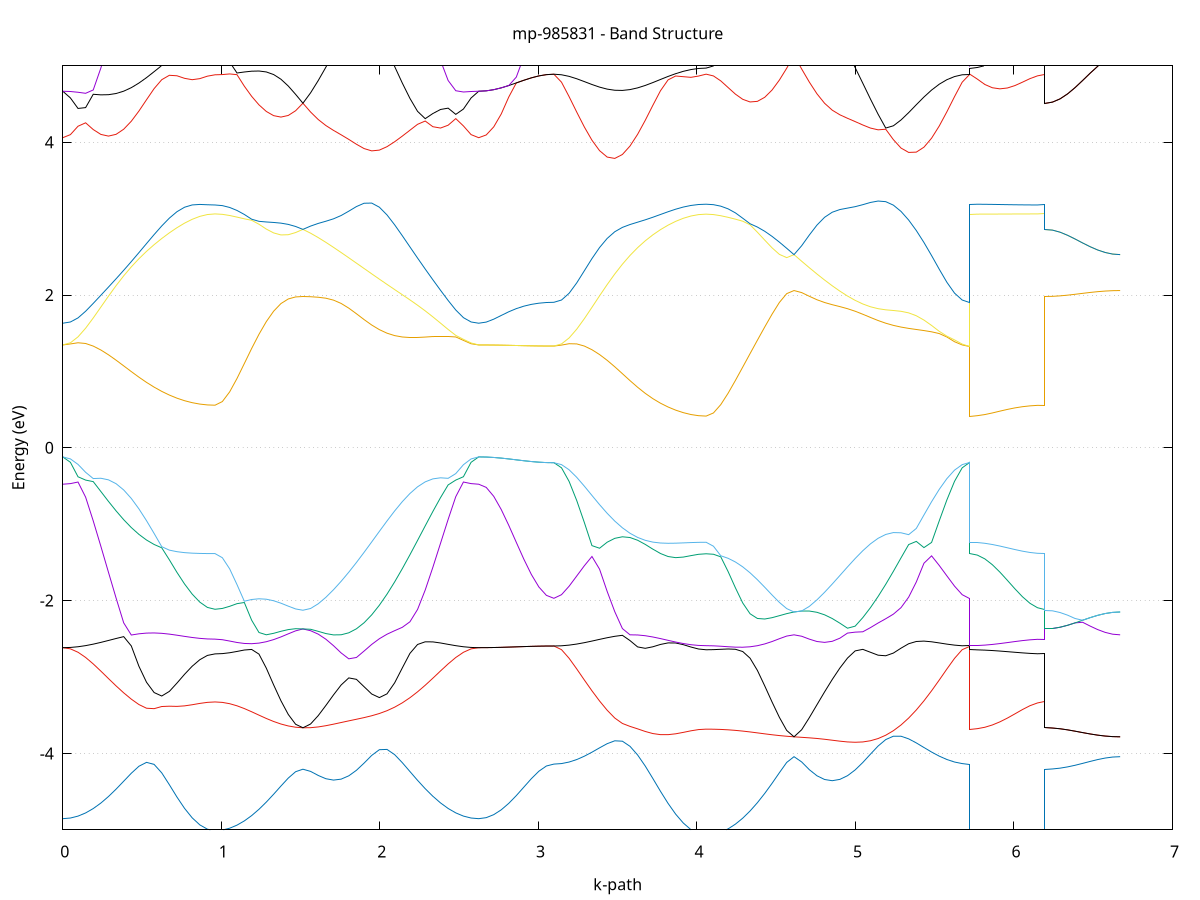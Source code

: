 set title 'mp-985831 - Band Structure'
set xlabel 'k-path'
set ylabel 'Energy (eV)'
set grid y
set yrange [-5:5]
set terminal png size 800,600
set output 'mp-985831_bands_gnuplot.png'
plot '-' using 1:2 with lines notitle, '-' using 1:2 with lines notitle, '-' using 1:2 with lines notitle, '-' using 1:2 with lines notitle, '-' using 1:2 with lines notitle, '-' using 1:2 with lines notitle, '-' using 1:2 with lines notitle, '-' using 1:2 with lines notitle, '-' using 1:2 with lines notitle, '-' using 1:2 with lines notitle, '-' using 1:2 with lines notitle, '-' using 1:2 with lines notitle, '-' using 1:2 with lines notitle, '-' using 1:2 with lines notitle, '-' using 1:2 with lines notitle, '-' using 1:2 with lines notitle, '-' using 1:2 with lines notitle, '-' using 1:2 with lines notitle, '-' using 1:2 with lines notitle, '-' using 1:2 with lines notitle
0.000000 -31.330118
0.048016 -31.330018
0.096031 -31.329518
0.144047 -31.328818
0.192062 -31.327718
0.240078 -31.326418
0.288093 -31.324918
0.336109 -31.323318
0.384124 -31.321618
0.432140 -31.320618
0.480155 -31.327318
0.528171 -31.336618
0.576186 -31.345718
0.624202 -31.354418
0.672218 -31.362518
0.720233 -31.369618
0.768249 -31.375718
0.816264 -31.380618
0.864280 -31.384218
0.912295 -31.386418
0.960311 -31.387118
0.960311 -31.387118
1.006513 -31.386818
1.052715 -31.385918
1.098918 -31.384418
1.145120 -31.382318
1.191322 -31.379718
1.237525 -31.376618
1.283727 -31.373018
1.329929 -31.368918
1.376132 -31.364518
1.422334 -31.359818
1.468536 -31.354818
1.514739 -31.349618
1.514739 -31.349618
1.562950 -31.354718
1.611162 -31.358918
1.659373 -31.361918
1.707585 -31.363718
1.755797 -31.364218
1.804008 -31.363418
1.852220 -31.361118
1.900432 -31.357518
1.948643 -31.352718
1.996855 -31.346718
2.045066 -31.339818
2.093278 -31.332118
2.141489 -31.323918
2.189701 -31.319418
2.237913 -31.321418
2.286124 -31.323218
2.334336 -31.324918
2.382548 -31.326418
2.430759 -31.327718
2.478971 -31.328718
2.527182 -31.329518
2.575394 -31.330018
2.623606 -31.330118
2.623606 -31.330118
2.671028 -31.330118
2.718451 -31.330118
2.765874 -31.330118
2.813297 -31.330118
2.860720 -31.330218
2.908143 -31.330218
2.955566 -31.330218
3.002989 -31.330218
3.050412 -31.330218
3.097835 -31.330218
3.097835 -31.330218
3.145850 -31.330018
3.193866 -31.329618
3.241881 -31.328818
3.289897 -31.327818
3.337912 -31.326518
3.385928 -31.325018
3.433943 -31.323318
3.481959 -31.321618
3.529974 -31.320618
3.577990 -31.327318
3.626006 -31.336618
3.674021 -31.345718
3.722037 -31.354418
3.770052 -31.362518
3.818068 -31.369618
3.866083 -31.375718
3.914099 -31.380618
3.962114 -31.384218
4.010130 -31.386418
4.058145 -31.387118
4.058145 -31.387118
4.104348 -31.386818
4.150550 -31.385918
4.196752 -31.384418
4.242955 -31.382318
4.289157 -31.379718
4.335359 -31.376618
4.381562 -31.373018
4.427764 -31.368918
4.473966 -31.364518
4.520169 -31.359818
4.566371 -31.354818
4.612573 -31.349618
4.612573 -31.349618
4.660785 -31.354718
4.708996 -31.358918
4.757208 -31.361918
4.805420 -31.363718
4.853631 -31.364218
4.901843 -31.363418
4.950055 -31.361118
4.998266 -31.357518
5.046478 -31.352718
5.094689 -31.346718
5.142901 -31.339818
5.191113 -31.332118
5.239324 -31.323918
5.287536 -31.319518
5.335747 -31.321418
5.383959 -31.323218
5.432171 -31.324918
5.480382 -31.326418
5.528594 -31.327718
5.576805 -31.328818
5.625017 -31.329518
5.673229 -31.330018
5.721440 -31.330218
5.721440 -31.387118
5.768863 -31.387118
5.816286 -31.387118
5.863709 -31.387118
5.911132 -31.387118
5.958555 -31.387118
6.005978 -31.387118
6.053401 -31.387118
6.100823 -31.387118
6.148246 -31.387118
6.195669 -31.387118
6.195669 -31.349618
6.243092 -31.349618
6.290515 -31.349618
6.337938 -31.349618
6.385361 -31.349618
6.432784 -31.349618
6.480207 -31.349618
6.527630 -31.349618
6.575053 -31.349618
6.622475 -31.349618
6.669898 -31.349618
e
0.000000 -31.265718
0.048016 -31.266418
0.096031 -31.268718
0.144047 -31.272418
0.192062 -31.277418
0.240078 -31.283718
0.288093 -31.290918
0.336109 -31.299118
0.384124 -31.307818
0.432140 -31.316118
0.480155 -31.316918
0.528171 -31.315218
0.576186 -31.313318
0.624202 -31.311418
0.672218 -31.309818
0.720233 -31.308218
0.768249 -31.306918
0.816264 -31.305918
0.864280 -31.305118
0.912295 -31.304718
0.960311 -31.304518
0.960311 -31.304518
1.006513 -31.304518
1.052715 -31.304318
1.098918 -31.304118
1.145120 -31.303818
1.191322 -31.307218
1.237525 -31.312718
1.283727 -31.318718
1.329929 -31.325018
1.376132 -31.331518
1.422334 -31.337918
1.468536 -31.344018
1.514739 -31.349618
1.514739 -31.349618
1.562950 -31.344018
1.611162 -31.338318
1.659373 -31.332618
1.707585 -31.326918
1.755797 -31.321418
1.804008 -31.316018
1.852220 -31.311418
1.900432 -31.309418
1.948643 -31.310218
1.996855 -31.311818
2.045066 -31.313518
2.093278 -31.315518
2.141489 -31.317418
2.189701 -31.315418
2.237913 -31.306918
2.286124 -31.298518
2.334336 -31.290718
2.382548 -31.283618
2.430759 -31.277418
2.478971 -31.272418
2.527182 -31.268718
2.575394 -31.266418
2.623606 -31.265718
2.623606 -31.265718
2.671028 -31.265718
2.718451 -31.265718
2.765874 -31.265718
2.813297 -31.265718
2.860720 -31.265718
2.908143 -31.265718
2.955566 -31.265718
3.002989 -31.265718
3.050412 -31.265718
3.097835 -31.265718
3.097835 -31.265718
3.145850 -31.266418
3.193866 -31.268718
3.241881 -31.272418
3.289897 -31.277418
3.337912 -31.283718
3.385928 -31.290918
3.433943 -31.299118
3.481959 -31.307818
3.529974 -31.316218
3.577990 -31.317018
3.626006 -31.315218
3.674021 -31.313318
3.722037 -31.311518
3.770052 -31.309818
3.818068 -31.308318
3.866083 -31.307018
3.914099 -31.305918
3.962114 -31.305118
4.010130 -31.304718
4.058145 -31.304518
4.058145 -31.304518
4.104348 -31.304518
4.150550 -31.304318
4.196752 -31.304118
4.242955 -31.303918
4.289157 -31.307218
4.335359 -31.312718
4.381562 -31.318718
4.427764 -31.325018
4.473966 -31.331518
4.520169 -31.337918
4.566371 -31.344018
4.612573 -31.349618
4.612573 -31.349618
4.660785 -31.344018
4.708996 -31.338318
4.757208 -31.332618
4.805420 -31.326918
4.853631 -31.321418
4.901843 -31.316018
4.950055 -31.311418
4.998266 -31.309418
5.046478 -31.310218
5.094689 -31.311818
5.142901 -31.313618
5.191113 -31.315518
5.239324 -31.317518
5.287536 -31.315418
5.335747 -31.306918
5.383959 -31.298518
5.432171 -31.290718
5.480382 -31.283618
5.528594 -31.277418
5.576805 -31.272418
5.625017 -31.268718
5.673229 -31.266418
5.721440 -31.265718
5.721440 -31.304518
5.768863 -31.304518
5.816286 -31.304518
5.863709 -31.304518
5.911132 -31.304518
5.958555 -31.304518
6.005978 -31.304518
6.053401 -31.304518
6.100823 -31.304518
6.148246 -31.304518
6.195669 -31.304518
6.195669 -31.349618
6.243092 -31.349618
6.290515 -31.349618
6.337938 -31.349618
6.385361 -31.349618
6.432784 -31.349618
6.480207 -31.349618
6.527630 -31.349618
6.575053 -31.349618
6.622475 -31.349618
6.669898 -31.349618
e
0.000000 -31.265718
0.048016 -31.265818
0.096031 -31.266318
0.144047 -31.267218
0.192062 -31.268318
0.240078 -31.269718
0.288093 -31.271418
0.336109 -31.273318
0.384124 -31.275318
0.432140 -31.277418
0.480155 -31.279618
0.528171 -31.281718
0.576186 -31.283818
0.624202 -31.285818
0.672218 -31.287718
0.720233 -31.289418
0.768249 -31.290818
0.816264 -31.291918
0.864280 -31.292718
0.912295 -31.293218
0.960311 -31.293418
0.960311 -31.293418
1.006513 -31.294018
1.052715 -31.295718
1.098918 -31.298618
1.145120 -31.302518
1.191322 -31.303518
1.237525 -31.303218
1.283727 -31.302818
1.329929 -31.302418
1.376132 -31.302118
1.422334 -31.301818
1.468536 -31.301718
1.514739 -31.301618
1.514739 -31.301618
1.562950 -31.301718
1.611162 -31.301918
1.659373 -31.302318
1.707585 -31.302918
1.755797 -31.303718
1.804008 -31.304618
1.852220 -31.305118
1.900432 -31.303518
1.948643 -31.299418
1.996855 -31.295018
2.045066 -31.290718
2.093278 -31.286818
2.141489 -31.283118
2.189701 -31.279818
2.237913 -31.276818
2.286124 -31.274218
2.334336 -31.271918
2.382548 -31.270018
2.430759 -31.268418
2.478971 -31.267218
2.527182 -31.266318
2.575394 -31.265818
2.623606 -31.265718
2.623606 -31.265718
2.671028 -31.265718
2.718451 -31.265718
2.765874 -31.265718
2.813297 -31.265718
2.860720 -31.265718
2.908143 -31.265718
2.955566 -31.265718
3.002989 -31.265718
3.050412 -31.265718
3.097835 -31.265718
3.097835 -31.265718
3.145850 -31.265818
3.193866 -31.266318
3.241881 -31.267218
3.289897 -31.268318
3.337912 -31.269718
3.385928 -31.271418
3.433943 -31.273318
3.481959 -31.275318
3.529974 -31.277418
3.577990 -31.279618
3.626006 -31.281718
3.674021 -31.283818
3.722037 -31.285818
3.770052 -31.287718
3.818068 -31.289318
3.866083 -31.290818
3.914099 -31.291918
3.962114 -31.292718
4.010130 -31.293218
4.058145 -31.293418
4.058145 -31.293418
4.104348 -31.294018
4.150550 -31.295718
4.196752 -31.298618
4.242955 -31.302518
4.289157 -31.303518
4.335359 -31.303218
4.381562 -31.302818
4.427764 -31.302418
4.473966 -31.302118
4.520169 -31.301818
4.566371 -31.301718
4.612573 -31.301618
4.612573 -31.301618
4.660785 -31.301718
4.708996 -31.301918
4.757208 -31.302318
4.805420 -31.303018
4.853631 -31.303718
4.901843 -31.304618
4.950055 -31.305218
4.998266 -31.303518
5.046478 -31.299418
5.094689 -31.295018
5.142901 -31.290718
5.191113 -31.286818
5.239324 -31.283118
5.287536 -31.279818
5.335747 -31.276818
5.383959 -31.274218
5.432171 -31.271918
5.480382 -31.270018
5.528594 -31.268418
5.576805 -31.267218
5.625017 -31.266318
5.673229 -31.265818
5.721440 -31.265718
5.721440 -31.293418
5.768863 -31.293418
5.816286 -31.293418
5.863709 -31.293418
5.911132 -31.293418
5.958555 -31.293418
6.005978 -31.293418
6.053401 -31.293418
6.100823 -31.293418
6.148246 -31.293418
6.195669 -31.293418
6.195669 -31.301618
6.243092 -31.301618
6.290515 -31.301618
6.337938 -31.301618
6.385361 -31.301618
6.432784 -31.301618
6.480207 -31.301618
6.527630 -31.301618
6.575053 -31.301618
6.622475 -31.301618
6.669898 -31.301618
e
0.000000 -13.385318
0.048016 -13.379118
0.096031 -13.360818
0.144047 -13.330518
0.192062 -13.288718
0.240078 -13.236218
0.288093 -13.173718
0.336109 -13.102318
0.384124 -13.023518
0.432140 -12.938718
0.480155 -12.849818
0.528171 -12.759218
0.576186 -12.669318
0.624202 -12.583118
0.672218 -12.504218
0.720233 -12.436018
0.768249 -12.381618
0.816264 -12.342218
0.864280 -12.316718
0.912295 -12.302718
0.960311 -12.298318
0.960311 -12.298318
1.006513 -12.295418
1.052715 -12.286918
1.098918 -12.273018
1.145120 -12.254318
1.191322 -12.231818
1.237525 -12.206418
1.283727 -12.179418
1.329929 -12.152318
1.376132 -12.126718
1.422334 -12.104318
1.468536 -12.086818
1.514739 -12.076118
1.514739 -12.076118
1.562950 -12.083318
1.611162 -12.090718
1.659373 -12.102718
1.707585 -12.135618
1.755797 -12.181018
1.804008 -12.238418
1.852220 -12.306718
1.900432 -12.384318
1.948643 -12.469518
1.996855 -12.560118
2.045066 -12.654018
2.093278 -12.748918
2.141489 -12.842818
2.189701 -12.933818
2.237913 -13.020018
2.286124 -13.099818
2.334336 -13.171918
2.382548 -13.234918
2.430759 -13.287918
2.478971 -13.330018
2.527182 -13.360618
2.575394 -13.379118
2.623606 -13.385318
2.623606 -13.385318
2.671028 -13.382818
2.718451 -13.375318
2.765874 -13.363518
2.813297 -13.348118
2.860720 -13.330218
2.908143 -13.311418
2.955566 -13.293618
3.002989 -13.278818
3.050412 -13.268918
3.097835 -13.265518
3.097835 -13.265518
3.145850 -13.259418
3.193866 -13.241318
3.241881 -13.211418
3.289897 -13.170418
3.337912 -13.118818
3.385928 -13.057618
3.433943 -12.988018
3.481959 -12.911718
3.529974 -12.830318
3.577990 -12.746318
3.626006 -12.662618
3.674021 -12.583118
3.722037 -12.512318
3.770052 -12.454518
3.818068 -12.411618
3.866083 -12.382118
3.914099 -12.362718
3.962114 -12.350618
4.010130 -12.343918
4.058145 -12.341818
4.058145 -12.341818
4.104348 -12.338718
4.150550 -12.329418
4.196752 -12.314318
4.242955 -12.294018
4.289157 -12.269118
4.335359 -12.240818
4.381562 -12.210218
4.427764 -12.178718
4.473966 -12.147818
4.520169 -12.119318
4.566371 -12.095018
4.612573 -12.076518
4.612573 -12.076518
4.660785 -12.092418
4.708996 -12.109018
4.757208 -12.125918
4.805420 -12.143218
4.853631 -12.160618
4.901843 -12.179618
4.950055 -12.238518
4.998266 -12.307618
5.046478 -12.385018
5.094689 -12.468818
5.142901 -12.556818
5.191113 -12.646718
5.239324 -12.736518
5.287536 -12.824118
5.335747 -12.907618
5.383959 -12.985318
5.432171 -13.055718
5.480382 -13.117518
5.528594 -13.169618
5.576805 -13.211018
5.625017 -13.241118
5.673229 -13.259318
5.721440 -13.265518
5.721440 -12.341818
5.768863 -12.340918
5.816286 -12.338218
5.863709 -12.333918
5.911132 -12.328418
5.958555 -12.321918
6.005978 -12.315118
6.053401 -12.308618
6.100823 -12.303218
6.148246 -12.299618
6.195669 -12.298318
6.195669 -12.076118
6.243092 -12.076118
6.290515 -12.076218
6.337938 -12.076218
6.385361 -12.076318
6.432784 -12.076318
6.480207 -12.076418
6.527630 -12.076418
6.575053 -12.076518
6.622475 -12.076518
6.669898 -12.076518
e
0.000000 -12.183118
0.048016 -12.182818
0.096031 -12.182018
0.144047 -12.180718
0.192062 -12.178918
0.240078 -12.176618
0.288093 -12.173918
0.336109 -12.170718
0.384124 -12.167018
0.432140 -12.162918
0.480155 -12.158018
0.528171 -12.152318
0.576186 -12.145318
0.624202 -12.136418
0.672218 -12.124918
0.720233 -12.109818
0.768249 -12.091218
0.816264 -12.070318
0.864280 -12.050818
0.912295 -12.036918
0.960311 -12.031918
0.960311 -12.031918
1.006513 -12.032218
1.052715 -12.033218
1.098918 -12.034718
1.145120 -12.037018
1.191322 -12.039818
1.237525 -12.043318
1.283727 -12.047418
1.329929 -12.052218
1.376132 -12.057418
1.422334 -12.063318
1.468536 -12.069518
1.514739 -12.076118
1.514739 -12.076118
1.562950 -12.073918
1.611162 -12.082418
1.659373 -12.098118
1.707585 -12.105418
1.755797 -12.112618
1.804008 -12.119618
1.852220 -12.126318
1.900432 -12.132718
1.948643 -12.138718
1.996855 -12.144418
2.045066 -12.149618
2.093278 -12.154518
2.141489 -12.159118
2.189701 -12.163318
2.237913 -12.167218
2.286124 -12.170718
2.334336 -12.173818
2.382548 -12.176618
2.430759 -12.178918
2.478971 -12.180718
2.527182 -12.182018
2.575394 -12.182818
2.623606 -12.183118
2.623606 -12.183118
2.671028 -12.187318
2.718451 -12.199518
2.765874 -12.218818
2.813297 -12.243618
2.860720 -12.271818
2.908143 -12.300818
2.955566 -12.327818
3.002989 -12.349818
3.050412 -12.364318
3.097835 -12.369418
3.097835 -12.369418
3.145850 -12.368518
3.193866 -12.365918
3.241881 -12.361518
3.289897 -12.355618
3.337912 -12.348018
3.385928 -12.339018
3.433943 -12.328418
3.481959 -12.316418
3.529974 -12.302618
3.577990 -12.286818
3.626006 -12.268018
3.674021 -12.244818
3.722037 -12.215318
3.770052 -12.177818
3.818068 -12.133418
3.866083 -12.086518
3.914099 -12.043018
3.962114 -12.008218
4.010130 -11.985918
4.058145 -11.978218
4.058145 -11.978218
4.104348 -11.978918
4.150550 -11.981118
4.196752 -11.984818
4.242955 -11.989818
4.289157 -11.996318
4.335359 -12.004218
4.381562 -12.013418
4.427764 -12.023918
4.473966 -12.035518
4.520169 -12.048218
4.566371 -12.061918
4.612573 -12.076518
4.612573 -12.076518
4.660785 -12.065418
4.708996 -12.064218
4.757208 -12.074518
4.805420 -12.097018
4.853631 -12.132118
4.901843 -12.178018
4.950055 -12.195318
4.998266 -12.212418
5.046478 -12.229118
5.094689 -12.245418
5.142901 -12.261218
5.191113 -12.276318
5.239324 -12.290818
5.287536 -12.304418
5.335747 -12.317018
5.383959 -12.328518
5.432171 -12.338918
5.480382 -12.347918
5.528594 -12.355518
5.576805 -12.361518
5.625017 -12.365818
5.673229 -12.368518
5.721440 -12.369418
5.721440 -11.978218
5.768863 -11.979418
5.816286 -11.982818
5.863709 -11.988218
5.911132 -11.995218
5.958555 -12.003318
6.005978 -12.011718
6.053401 -12.019618
6.100823 -12.026118
6.148246 -12.030418
6.195669 -12.031918
6.195669 -12.076118
6.243092 -12.076118
6.290515 -12.076118
6.337938 -12.076218
6.385361 -12.076218
6.432784 -12.076318
6.480207 -12.076418
6.527630 -12.076418
6.575053 -12.076518
6.622475 -12.076518
6.669898 -12.076518
e
0.000000 -4.854618
0.048016 -4.846218
0.096031 -4.821118
0.144047 -4.779518
0.192062 -4.722218
0.240078 -4.650118
0.288093 -4.564718
0.336109 -4.468218
0.384124 -4.364318
0.432140 -4.260018
0.480155 -4.168618
0.528171 -4.117418
0.576186 -4.144418
0.624202 -4.255118
0.672218 -4.410118
0.720233 -4.572018
0.768249 -4.720318
0.816264 -4.843718
0.864280 -4.935818
0.912295 -4.992518
0.960311 -5.011618
0.960311 -5.011618
1.006513 -5.003518
1.052715 -4.979318
1.098918 -4.939218
1.145120 -4.884018
1.191322 -4.814418
1.237525 -4.731718
1.283727 -4.637618
1.329929 -4.534818
1.376132 -4.427318
1.422334 -4.323318
1.468536 -4.240018
1.514739 -4.207118
1.514739 -4.207118
1.562950 -4.235618
1.611162 -4.288718
1.659373 -4.331618
1.707585 -4.349518
1.755797 -4.337118
1.804008 -4.293618
1.852220 -4.221518
1.900432 -4.127418
1.948643 -4.026418
1.996855 -3.951718
2.045066 -3.948018
2.093278 -4.016318
2.141489 -4.121118
2.189701 -4.237318
2.237913 -4.353018
2.286124 -4.462118
2.334336 -4.561318
2.382548 -4.648218
2.430759 -4.721118
2.478971 -4.778918
2.527182 -4.820818
2.575394 -4.846118
2.623606 -4.854618
2.623606 -4.854618
2.671028 -4.841318
2.718451 -4.802018
2.765874 -4.738418
2.813297 -4.653718
2.860720 -4.552718
2.908143 -4.442018
2.955566 -4.331318
3.002989 -4.233818
3.050412 -4.165118
3.097835 -4.140218
3.097835 -4.140218
3.145850 -4.133418
3.193866 -4.113318
3.241881 -4.080618
3.289897 -4.036918
3.337912 -3.984418
3.385928 -3.927418
3.433943 -3.872918
3.481959 -3.835218
3.529974 -3.840418
3.577990 -3.907418
3.626006 -4.020918
3.674021 -4.165418
3.722037 -4.328418
3.770052 -4.495718
3.818068 -4.654618
3.866083 -4.795518
3.914099 -4.911518
3.962114 -4.997618
4.010130 -5.050618
4.058145 -5.068518
4.058145 -5.068518
4.104348 -5.059518
4.150550 -5.032518
4.196752 -4.987918
4.242955 -4.926118
4.289157 -4.847818
4.335359 -4.753818
4.381562 -4.645418
4.427764 -4.524118
4.473966 -4.392118
4.520169 -4.253318
4.566371 -4.118518
4.612573 -4.043218
4.612573 -4.043218
4.660785 -4.112018
4.708996 -4.213218
4.757208 -4.293018
4.805420 -4.341818
4.853631 -4.357618
4.901843 -4.340318
4.950055 -4.292018
4.998266 -4.216318
5.046478 -4.119218
5.094689 -4.010218
5.142901 -3.903818
5.191113 -3.819318
5.239324 -3.775018
5.287536 -3.775418
5.335747 -3.809718
5.383959 -3.862918
5.432171 -3.923118
5.480382 -3.982518
5.528594 -4.035918
5.576805 -4.080118
5.625017 -4.113118
5.673229 -4.133318
5.721440 -4.140218
5.721440 -5.068518
5.768863 -5.067118
5.816286 -5.062818
5.863709 -5.056318
5.911132 -5.048218
5.958555 -5.039418
6.005978 -5.030618
6.053401 -5.022918
6.100823 -5.016818
6.148246 -5.013018
6.195669 -5.011618
6.195669 -4.207118
6.243092 -4.203618
6.290515 -4.193318
6.337938 -4.176918
6.385361 -4.155718
6.432784 -4.131118
6.480207 -4.105418
6.527630 -4.081218
6.575053 -4.061218
6.622475 -4.047918
6.669898 -4.043218
e
0.000000 -2.616218
0.048016 -2.631618
0.096031 -2.676118
0.144047 -2.744218
0.192062 -2.828918
0.240078 -2.923018
0.288093 -3.020518
0.336109 -3.116518
0.384124 -3.207318
0.432140 -3.289918
0.480155 -3.360518
0.528171 -3.408818
0.576186 -3.414518
0.624202 -3.386518
0.672218 -3.382218
0.720233 -3.384818
0.768249 -3.377918
0.816264 -3.363218
0.864280 -3.345818
0.912295 -3.332018
0.960311 -3.326618
0.960311 -3.326618
1.006513 -3.332418
1.052715 -3.349618
1.098918 -3.377118
1.145120 -3.413218
1.191322 -3.455118
1.237525 -3.499418
1.283727 -3.542818
1.329929 -3.582318
1.376132 -3.615518
1.422334 -3.640918
1.468536 -3.657418
1.514739 -3.664818
1.514739 -3.664818
1.562950 -3.663418
1.611162 -3.653718
1.659373 -3.637618
1.707585 -3.617618
1.755797 -3.595918
1.804008 -3.574318
1.852220 -3.553218
1.900432 -3.531618
1.948643 -3.507418
1.996855 -3.478018
2.045066 -3.441218
2.093278 -3.395018
2.141489 -3.338518
2.189701 -3.271318
2.237913 -3.194018
2.286124 -3.108018
2.334336 -3.015818
2.382548 -2.921018
2.430759 -2.828518
2.478971 -2.744518
2.527182 -2.676518
2.575394 -2.631818
2.623606 -2.616218
2.623606 -2.616218
2.671028 -2.615718
2.718451 -2.614118
2.765874 -2.611818
2.813297 -2.608718
2.860720 -2.605418
2.908143 -2.602018
2.955566 -2.598918
3.002989 -2.596418
3.050412 -2.594918
3.097835 -2.594318
3.097835 -2.594318
3.145850 -2.642018
3.193866 -2.755318
3.241881 -2.894318
3.289897 -3.039218
3.337912 -3.180818
3.385928 -3.314118
3.433943 -3.435018
3.481959 -3.537318
3.529974 -3.608218
3.577990 -3.646618
3.626006 -3.678818
3.674021 -3.713018
3.722037 -3.740318
3.770052 -3.754518
3.818068 -3.754818
3.866083 -3.743618
3.914099 -3.725018
3.962114 -3.704518
4.010130 -3.688518
4.058145 -3.682518
4.058145 -3.682518
4.104348 -3.683518
4.150550 -3.686418
4.196752 -3.691518
4.242955 -3.698718
4.289157 -3.708118
4.335359 -3.719218
4.381562 -3.731518
4.427764 -3.744118
4.473966 -3.756118
4.520169 -3.766818
4.566371 -3.775718
4.612573 -3.783018
4.612573 -3.783018
4.660785 -3.789718
4.708996 -3.796418
4.757208 -3.804718
4.805420 -3.815218
4.853631 -3.827518
4.901843 -3.840018
4.950055 -3.850118
4.998266 -3.854518
5.046478 -3.850218
5.094689 -3.834618
5.142901 -3.805718
5.191113 -3.762218
5.239324 -3.703118
5.287536 -3.628118
5.335747 -3.537418
5.383959 -3.431618
5.432171 -3.312018
5.480382 -3.180418
5.528594 -3.040018
5.576805 -2.895518
5.625017 -2.756318
5.673229 -2.642418
5.721440 -2.594318
5.721440 -3.682518
5.768863 -3.676318
5.816286 -3.658018
5.863709 -3.628018
5.911132 -3.587318
5.958555 -3.537918
6.005978 -3.482718
6.053401 -3.426418
6.100823 -3.375918
6.148246 -3.339818
6.195669 -3.326618
6.195669 -3.664818
6.243092 -3.668118
6.290515 -3.677618
6.337938 -3.691918
6.385361 -3.709218
6.432784 -3.727818
6.480207 -3.745518
6.527630 -3.761018
6.575053 -3.773018
6.622475 -3.780518
6.669898 -3.783018
e
0.000000 -2.616118
0.048016 -2.613118
0.096031 -2.604018
0.144047 -2.589418
0.192062 -2.570018
0.240078 -2.547018
0.288093 -2.521818
0.336109 -2.496018
0.384124 -2.471618
0.432140 -2.593318
0.480155 -2.859318
0.528171 -3.069018
0.576186 -3.203718
0.624202 -3.248918
0.672218 -3.188518
0.720233 -3.079618
0.768249 -2.964318
0.816264 -2.858918
0.864280 -2.773818
0.912295 -2.717518
0.960311 -2.697618
0.960311 -2.697618
1.006513 -2.693818
1.052715 -2.682618
1.098918 -2.665618
1.145120 -2.646718
1.191322 -2.639318
1.237525 -2.700518
1.283727 -2.884018
1.329929 -3.102918
1.376132 -3.311218
1.422334 -3.490218
1.468536 -3.618618
1.514739 -3.664818
1.514739 -3.664818
1.562950 -3.615318
1.611162 -3.505918
1.659373 -3.372918
1.707585 -3.234618
1.755797 -3.104618
1.804008 -3.011918
1.852220 -3.030718
1.900432 -3.127018
1.948643 -3.222618
1.996855 -3.269518
2.045066 -3.220618
2.093278 -3.076718
2.141489 -2.882018
2.189701 -2.690918
2.237913 -2.574318
2.286124 -2.539318
2.334336 -2.540418
2.382548 -2.554618
2.430759 -2.572718
2.478971 -2.590018
2.527182 -2.604118
2.575394 -2.613118
2.623606 -2.616118
2.623606 -2.616118
2.671028 -2.615618
2.718451 -2.614018
2.765874 -2.611618
2.813297 -2.608618
2.860720 -2.605218
2.908143 -2.601918
2.955566 -2.598818
3.002989 -2.596318
3.050412 -2.594718
3.097835 -2.594218
3.097835 -2.594218
3.145850 -2.591418
3.193866 -2.582718
3.241881 -2.568818
3.289897 -2.550718
3.337912 -2.529718
3.385928 -2.507418
3.433943 -2.485918
3.481959 -2.467418
3.529974 -2.454218
3.577990 -2.523418
3.626006 -2.606218
3.674021 -2.624518
3.722037 -2.604518
3.770052 -2.573918
3.818068 -2.553718
3.866083 -2.555018
3.914099 -2.576618
3.962114 -2.607518
4.010130 -2.633618
4.058145 -2.643618
4.058145 -2.643618
4.104348 -2.641918
4.150550 -2.637418
4.196752 -2.633318
4.242955 -2.637218
4.289157 -2.666718
4.335359 -2.753918
4.381562 -2.913718
4.427764 -3.116018
4.473966 -3.327218
4.520169 -3.527918
4.566371 -3.699418
4.612573 -3.783018
4.612573 -3.783018
4.660785 -3.690618
4.708996 -3.532518
4.757208 -3.363318
4.805420 -3.194718
4.853631 -3.032718
4.901843 -2.882718
4.950055 -2.752218
4.998266 -2.658318
5.046478 -2.638118
5.094689 -2.676318
5.142901 -2.714518
5.191113 -2.722018
5.239324 -2.686718
5.287536 -2.622618
5.335747 -2.564718
5.383959 -2.535018
5.432171 -2.530118
5.480382 -2.539118
5.528594 -2.554018
5.576805 -2.569718
5.625017 -2.582718
5.673229 -2.591318
5.721440 -2.594218
5.721440 -2.643618
5.768863 -2.644818
5.816286 -2.648318
5.863709 -2.653618
5.911132 -2.660518
5.958555 -2.668318
6.005978 -2.676418
6.053401 -2.684218
6.100823 -2.691018
6.148246 -2.695818
6.195669 -2.697618
6.195669 -3.664818
6.243092 -3.668118
6.290515 -3.677618
6.337938 -3.691818
6.385361 -3.709218
6.432784 -3.727718
6.480207 -3.745518
6.527630 -3.761018
6.575053 -3.773018
6.622475 -3.780518
6.669898 -3.783018
e
0.000000 -0.476418
0.048016 -0.468518
0.096031 -0.447918
0.144047 -0.646018
0.192062 -0.956518
0.240078 -1.288918
0.288093 -1.628918
0.336109 -1.966018
0.384124 -2.290918
0.432140 -2.450518
0.480155 -2.434618
0.528171 -2.425318
0.576186 -2.423418
0.624202 -2.428318
0.672218 -2.438818
0.720233 -2.452918
0.768249 -2.468318
0.816264 -2.482718
0.864280 -2.494318
0.912295 -2.501818
0.960311 -2.504418
0.960311 -2.504418
1.006513 -2.511818
1.052715 -2.529418
1.098918 -2.548118
1.145120 -2.560918
1.191322 -2.564118
1.237525 -2.556418
1.283727 -2.538218
1.329929 -2.510618
1.376132 -2.475318
1.422334 -2.435118
1.468536 -2.396018
1.514739 -2.371018
1.514739 -2.371018
1.562950 -2.394018
1.611162 -2.438818
1.659373 -2.505118
1.707585 -2.589918
1.755797 -2.685018
1.804008 -2.762018
1.852220 -2.744518
1.900432 -2.660418
1.948643 -2.573618
1.996855 -2.499218
2.045066 -2.440118
2.093278 -2.393718
2.141489 -2.349818
2.189701 -2.277418
2.237913 -2.115518
2.286124 -1.861418
2.334336 -1.564218
2.382548 -1.250818
2.430759 -0.937118
2.478971 -0.638818
2.527182 -0.447618
2.575394 -0.468418
2.623606 -0.476418
2.623606 -0.476418
2.671028 -0.518118
2.718451 -0.635218
2.765874 -0.808218
2.813297 -1.015518
2.860720 -1.237518
2.908143 -1.456918
2.955566 -1.657318
3.002989 -1.821518
3.050412 -1.931018
3.097835 -1.969818
3.097835 -1.969818
3.145850 -1.922618
3.193866 -1.811518
3.241881 -1.677918
3.289897 -1.543818
3.337912 -1.422318
3.385928 -1.588618
3.433943 -1.880118
3.481959 -2.145218
3.529974 -2.366018
3.577990 -2.447918
3.626006 -2.449818
3.674021 -2.459618
3.722037 -2.476218
3.770052 -2.497218
3.818068 -2.520118
3.866083 -2.542418
3.914099 -2.562018
3.962114 -2.577218
4.010130 -2.586718
4.058145 -2.590018
4.058145 -2.590018
4.104348 -2.592018
4.150550 -2.597318
4.196752 -2.603918
4.242955 -2.609218
4.289157 -2.610218
4.335359 -2.604518
4.381562 -2.590418
4.427764 -2.567218
4.473966 -2.535818
4.520169 -2.498918
4.566371 -2.464218
4.612573 -2.448018
4.612573 -2.448018
4.660785 -2.466518
4.708996 -2.504218
4.757208 -2.535418
4.805420 -2.546818
4.853631 -2.532918
4.901843 -2.492018
4.950055 -2.425218
4.998266 -2.412818
5.046478 -2.408118
5.094689 -2.353718
5.142901 -2.293418
5.191113 -2.237318
5.239324 -2.177218
5.287536 -2.091918
5.335747 -1.954618
5.383959 -1.756018
5.432171 -1.510718
5.480382 -1.414218
5.528594 -1.540018
5.576805 -1.675918
5.625017 -1.810518
5.673229 -1.922218
5.721440 -1.969818
5.721440 -2.590018
5.768863 -2.588118
5.816286 -2.582518
5.863709 -2.573818
5.911132 -2.562418
5.958555 -2.549518
6.005978 -2.536118
6.053401 -2.523618
6.100823 -2.513418
6.148246 -2.506818
6.195669 -2.504418
6.195669 -2.371018
6.243092 -2.365318
6.290515 -2.348718
6.337938 -2.323318
6.385361 -2.291718
6.432784 -2.283318
6.480207 -2.333118
6.527630 -2.378818
6.575053 -2.415718
6.622475 -2.439718
6.669898 -2.448018
e
0.000000 -0.118818
0.048016 -0.189418
0.096031 -0.379118
0.144047 -0.422318
0.192062 -0.442418
0.240078 -0.571718
0.288093 -0.701118
0.336109 -0.825318
0.384124 -0.940518
0.432140 -1.043818
0.480155 -1.133018
0.528171 -1.206918
0.576186 -1.265218
0.624202 -1.308818
0.672218 -1.466018
0.720233 -1.630918
0.768249 -1.782818
0.816264 -1.914918
0.864280 -2.019918
0.912295 -2.089118
0.960311 -2.113518
0.960311 -2.113518
1.006513 -2.102618
1.052715 -2.074618
1.098918 -2.040018
1.145120 -2.024818
1.191322 -2.256518
1.237525 -2.417618
1.283727 -2.447418
1.329929 -2.428218
1.376132 -2.401618
1.422334 -2.379418
1.468536 -2.367718
1.514739 -2.371018
1.514739 -2.371018
1.562950 -2.375318
1.611162 -2.402218
1.659373 -2.431318
1.707585 -2.449018
1.755797 -2.447318
1.804008 -2.421518
1.852220 -2.369118
1.900432 -2.290218
1.948643 -2.186418
1.996855 -2.060618
2.045066 -1.915918
2.093278 -1.755418
2.141489 -1.582418
2.189701 -1.400118
2.237913 -1.212018
2.286124 -1.021718
2.334336 -0.833518
2.382548 -0.652518
2.430759 -0.485418
2.478971 -0.422018
2.527182 -0.378118
2.575394 -0.189718
2.623606 -0.118818
2.623606 -0.118818
2.671028 -0.120718
2.718451 -0.126218
2.765874 -0.134718
2.813297 -0.145418
2.860720 -0.157218
2.908143 -0.169018
2.955566 -0.179518
3.002989 -0.187918
3.050412 -0.193218
3.097835 -0.195018
3.097835 -0.195018
3.145850 -0.261518
3.193866 -0.440118
3.241881 -0.689818
3.289897 -0.977618
3.337912 -1.280118
3.385928 -1.314418
3.433943 -1.235518
3.481959 -1.184818
3.529974 -1.164618
3.577990 -1.174218
3.626006 -1.209818
3.674021 -1.264118
3.722037 -1.326318
3.770052 -1.383418
3.818068 -1.422918
3.866083 -1.437618
3.914099 -1.430218
3.962114 -1.411418
4.010130 -1.393918
4.058145 -1.387018
4.058145 -1.387018
4.104348 -1.393318
4.150550 -1.426918
4.196752 -1.619718
4.242955 -1.832818
4.289157 -2.031318
4.335359 -2.172318
4.381562 -2.233718
4.427764 -2.240918
4.473966 -2.223518
4.520169 -2.197318
4.566371 -2.170618
4.612573 -2.148918
4.612573 -2.148918
4.660785 -2.136218
4.708996 -2.136618
4.757208 -2.153018
4.805420 -2.186018
4.853631 -2.234618
4.901843 -2.295518
4.950055 -2.361218
4.998266 -2.334518
5.046478 -2.222618
5.094689 -2.092318
5.142901 -1.946118
5.191113 -1.786718
5.239324 -1.617018
5.287536 -1.440318
5.335747 -1.266418
5.383959 -1.224918
5.432171 -1.306118
5.480382 -1.238318
5.528594 -0.956118
5.576805 -0.681918
5.625017 -0.438818
5.673229 -0.261918
5.721440 -0.195018
5.721440 -1.387018
5.768863 -1.404118
5.816286 -1.453718
5.863709 -1.530418
5.911132 -1.626918
5.958555 -1.735018
6.005978 -1.845618
6.053401 -1.949118
6.100823 -2.035218
6.148246 -2.093018
6.195669 -2.113518
6.195669 -2.371018
6.243092 -2.365218
6.290515 -2.348618
6.337938 -2.323218
6.385361 -2.291618
6.432784 -2.257218
6.480207 -2.223318
6.527630 -2.193118
6.575053 -2.169318
6.622475 -2.154118
6.669898 -2.148918
e
0.000000 -0.118718
0.048016 -0.144918
0.096031 -0.216818
0.144047 -0.320518
0.192062 -0.402318
0.240078 -0.398318
0.288093 -0.419018
0.336109 -0.469518
0.384124 -0.551418
0.432140 -0.662718
0.480155 -0.798918
0.528171 -0.953918
0.576186 -1.121118
0.624202 -1.294018
0.672218 -1.339418
0.720233 -1.359618
0.768249 -1.372018
0.816264 -1.378918
0.864280 -1.382518
0.912295 -1.384118
0.960311 -1.384618
0.960311 -1.384618
1.006513 -1.438618
1.052715 -1.584918
1.098918 -1.790618
1.145120 -2.008118
1.191322 -1.985518
1.237525 -1.976118
1.283727 -1.981718
1.329929 -2.001818
1.376132 -2.033818
1.422334 -2.072618
1.468536 -2.109018
1.514739 -2.126118
1.514739 -2.126118
1.562950 -2.103218
1.611162 -2.041818
1.659373 -1.957118
1.707585 -1.857718
1.755797 -1.747318
1.804008 -1.627918
1.852220 -1.501118
1.900432 -1.368418
1.948643 -1.231918
1.996855 -1.093918
2.045066 -0.957618
2.093278 -0.826518
2.141489 -0.705018
2.189701 -0.598018
2.237913 -0.510218
2.286124 -0.445618
2.334336 -0.406518
2.382548 -0.392418
2.430759 -0.399118
2.478971 -0.337118
2.527182 -0.221218
2.575394 -0.145318
2.623606 -0.118718
2.623606 -0.118718
2.671028 -0.120618
2.718451 -0.126118
2.765874 -0.134618
2.813297 -0.145318
2.860720 -0.157118
2.908143 -0.168818
2.955566 -0.179418
3.002989 -0.187818
3.050412 -0.193118
3.097835 -0.194918
3.097835 -0.194918
3.145850 -0.219718
3.193866 -0.287718
3.241881 -0.386218
3.289897 -0.501618
3.337912 -0.623318
3.385928 -0.743718
3.433943 -0.857118
3.481959 -0.959218
3.529974 -1.047018
3.577990 -1.118518
3.626006 -1.172818
3.674021 -1.210718
3.722037 -1.234118
3.770052 -1.246018
3.818068 -1.249618
3.866083 -1.248218
3.914099 -1.244418
3.962114 -1.240318
4.010130 -1.237318
4.058145 -1.236218
4.058145 -1.236218
4.104348 -1.287918
4.150550 -1.412718
4.196752 -1.446118
4.242955 -1.494618
4.289157 -1.558318
4.335359 -1.636418
4.381562 -1.726518
4.427764 -1.824918
4.473966 -1.926318
4.520169 -2.023418
4.566371 -2.104518
4.612573 -2.148918
4.612573 -2.148918
4.660785 -2.136018
4.708996 -2.075818
4.757208 -1.990218
4.805420 -1.890818
4.853631 -1.783218
4.901843 -1.671318
4.950055 -1.558618
4.998266 -1.449118
5.046478 -1.347018
5.094689 -1.257118
5.142901 -1.184518
5.191113 -1.134018
5.239324 -1.109418
5.287536 -1.112218
5.335747 -1.136618
5.383959 -1.055118
5.432171 -0.879018
5.480382 -0.705218
5.528594 -0.543918
5.576805 -0.403318
5.625017 -0.292118
5.673229 -0.220118
5.721440 -0.194918
5.721440 -1.236218
5.768863 -1.239618
5.816286 -1.249718
5.863709 -1.265618
5.911132 -1.285818
5.958555 -1.308518
6.005978 -1.331518
6.053401 -1.352718
6.100823 -1.369718
6.148246 -1.380718
6.195669 -1.384618
6.195669 -2.126118
6.243092 -2.133718
6.290515 -2.155818
6.337938 -2.190318
6.385361 -2.234118
6.432784 -2.257118
6.480207 -2.223218
6.527630 -2.193018
6.575053 -2.169318
6.622475 -2.154118
6.669898 -2.148918
e
0.000000 1.346682
0.048016 1.359982
0.096031 1.375382
0.144047 1.365882
0.192062 1.331882
0.240078 1.280682
0.288093 1.217882
0.336109 1.147482
0.384124 1.073082
0.432140 0.997882
0.480155 0.925082
0.528171 0.856682
0.576186 0.794382
0.624202 0.738882
0.672218 0.690782
0.720233 0.649982
0.768249 0.616782
0.816264 0.590982
0.864280 0.572682
0.912295 0.561682
0.960311 0.557982
0.960311 0.557982
1.006513 0.605582
1.052715 0.732882
1.098918 0.907982
1.145120 1.103382
1.191322 1.300382
1.237525 1.486382
1.283727 1.651982
1.329929 1.788482
1.376132 1.888482
1.422334 1.948682
1.468536 1.975182
1.514739 1.981082
1.514739 1.981082
1.562950 1.977982
1.611162 1.971182
1.659373 1.958682
1.707585 1.933482
1.755797 1.890082
1.804008 1.828582
1.852220 1.755282
1.900432 1.678982
1.948643 1.607682
1.996855 1.547282
2.045066 1.500782
2.093278 1.469082
2.141489 1.450982
2.189701 1.443882
2.237913 1.444682
2.286124 1.449982
2.334336 1.456782
2.382548 1.461982
2.430759 1.461982
2.478971 1.451182
2.527182 1.406682
2.575394 1.362582
2.623606 1.346682
2.623606 1.346682
2.671028 1.346382
2.718451 1.345382
2.765874 1.343782
2.813297 1.341682
2.860720 1.339482
2.908143 1.337182
2.955566 1.335182
3.002989 1.333482
3.050412 1.332482
3.097835 1.332082
3.097835 1.332082
3.145850 1.344882
3.193866 1.362882
3.241881 1.360282
3.289897 1.332282
3.337912 1.284282
3.385928 1.220882
3.433943 1.145382
3.481959 1.060782
3.529974 0.970682
3.577990 0.879782
3.626006 0.792682
3.674021 0.713382
3.722037 0.643782
3.770052 0.584382
3.818068 0.534582
3.866083 0.493382
3.914099 0.460482
3.962114 0.435982
4.010130 0.420782
4.058145 0.415482
4.058145 0.415482
4.104348 0.456582
4.150550 0.565582
4.196752 0.714682
4.242955 0.882582
4.289157 1.057282
4.335359 1.233482
4.381562 1.408782
4.427764 1.581782
4.473966 1.749382
4.520169 1.902882
4.566371 2.018482
4.612573 2.058882
4.612573 2.058882
4.660785 2.032182
4.708996 1.984082
4.757208 1.938582
4.805420 1.902182
4.853631 1.873782
4.901843 1.848682
4.950055 1.821282
4.998266 1.787982
5.046478 1.748682
5.094689 1.706782
5.142901 1.666482
5.191113 1.631382
5.239324 1.602882
5.287536 1.580782
5.335747 1.563582
5.383959 1.549182
5.432171 1.535082
5.480382 1.518582
5.528594 1.495882
5.576805 1.450982
5.625017 1.388882
5.673229 1.347082
5.721440 1.332082
5.721440 0.415482
5.768863 0.420882
5.816286 0.435482
5.863709 0.456482
5.911132 0.480082
5.958555 0.502882
6.005978 0.522682
6.053401 0.538282
6.100823 0.549382
6.148246 0.555882
6.195669 0.557982
6.195669 1.981082
6.243092 1.983182
6.290515 1.989282
6.337938 1.998482
6.385361 2.009882
6.432784 2.022082
6.480207 2.033882
6.527630 2.044182
6.575053 2.052082
6.622475 2.057182
6.669898 2.058882
e
0.000000 1.346882
0.048016 1.374882
0.096031 1.452782
0.144047 1.566082
0.192062 1.699782
0.240078 1.842382
0.288093 1.985282
0.336109 2.122882
0.384124 2.251282
0.432140 2.368882
0.480155 2.475382
0.528171 2.571782
0.576186 2.659582
0.624202 2.740082
0.672218 2.814182
0.720233 2.881682
0.768249 2.941482
0.816264 2.991582
0.864280 3.029882
0.912295 3.053882
0.960311 3.062082
0.960311 3.062082
1.006513 3.056582
1.052715 3.041382
1.098918 3.020282
1.145120 2.997982
1.191322 2.978782
1.237525 2.926682
1.283727 2.863582
1.329929 2.813482
1.376132 2.786882
1.422334 2.789682
1.468536 2.818082
1.514739 2.859482
1.514739 2.859482
1.562950 2.809782
1.611162 2.752482
1.659373 2.690182
1.707585 2.624482
1.755797 2.556782
1.804008 2.487682
1.852220 2.417782
1.900432 2.347682
1.948643 2.277682
1.996855 2.208182
2.045066 2.139582
2.093278 2.071782
2.141489 2.004382
2.189701 1.936582
2.237913 1.866682
2.286124 1.792982
2.334336 1.714582
2.382548 1.632382
2.430759 1.549582
2.478971 1.471882
2.527182 1.420382
2.575394 1.372482
2.623606 1.346882
2.623606 1.346882
2.671028 1.346482
2.718451 1.345482
2.765874 1.343882
2.813297 1.341882
2.860720 1.339582
2.908143 1.337382
2.955566 1.335282
3.002989 1.333682
3.050412 1.332582
3.097835 1.332282
3.097835 1.332282
3.145850 1.360182
3.193866 1.438382
3.241881 1.553182
3.289897 1.690482
3.337912 1.838982
3.385928 1.989882
3.433943 2.137082
3.481959 2.275982
3.529974 2.403582
3.577990 2.518482
3.626006 2.620282
3.674021 2.709682
3.722037 2.787882
3.770052 2.855982
3.818068 2.914882
3.866083 2.964682
3.914099 3.004782
3.962114 3.034582
4.010130 3.052882
4.058145 3.059082
4.058145 3.059082
4.104348 3.053482
4.150550 3.038282
4.196752 3.017382
4.242955 2.993482
4.289157 2.966482
4.335359 2.919782
4.381562 2.822482
4.427764 2.719282
4.473966 2.618182
4.520169 2.532582
4.566371 2.489882
4.612573 2.529182
4.612573 2.529182
4.660785 2.442782
4.708996 2.357882
4.757208 2.275482
4.805420 2.196382
4.853631 2.121282
4.901843 2.051082
4.950055 1.986882
4.998266 1.930282
5.046478 1.883082
5.094689 1.846582
5.142901 1.821582
5.191113 1.806682
5.239324 1.797682
5.287536 1.787282
5.335747 1.766682
5.383959 1.728882
5.432171 1.672482
5.480382 1.601882
5.528594 1.524982
5.576805 1.462082
5.625017 1.412982
5.673229 1.358282
5.721440 1.332282
5.721440 3.059082
5.768863 3.059182
5.816286 3.059382
5.863709 3.059782
5.911132 3.060182
5.958555 3.060682
6.005978 3.061082
6.053401 3.061482
6.100823 3.061782
6.148246 3.061982
6.195669 3.062082
6.195669 2.859482
6.243092 2.849982
6.290515 2.822982
6.337938 2.782382
6.385361 2.733682
6.432784 2.682282
6.480207 2.632982
6.527630 2.590182
6.575053 2.557182
6.622475 2.536382
6.669898 2.529182
e
0.000000 1.631282
0.048016 1.647282
0.096031 1.700782
0.144047 1.787982
0.192062 1.890682
0.240078 1.997182
0.288093 2.104282
0.336109 2.212782
0.384124 2.323782
0.432140 2.438082
0.480155 2.555182
0.528171 2.673882
0.576186 2.791682
0.624202 2.904582
0.672218 3.006982
0.720233 3.091082
0.768249 3.149682
0.816264 3.179582
0.864280 3.186182
0.912295 3.181982
0.960311 3.178982
0.960311 3.178982
1.006513 3.170782
1.052715 3.146582
1.098918 3.107282
1.145120 3.054982
1.191322 2.992982
1.237525 2.964982
1.283727 2.956582
1.329929 2.950282
1.376132 2.941382
1.422334 2.924882
1.468536 2.897682
1.514739 2.859582
1.514739 2.859582
1.562950 2.902582
1.611162 2.937582
1.659373 2.966182
1.707585 2.997682
1.755797 3.041082
1.804008 3.097982
1.852220 3.158082
1.900432 3.201782
1.948643 3.203982
1.996855 3.150082
2.045066 3.048882
2.093278 2.919582
2.141489 2.777082
2.189701 2.630382
2.237913 2.484082
2.286124 2.340482
2.334336 2.200182
2.382548 2.062782
2.430759 1.928982
2.478971 1.804082
2.527182 1.704082
2.575394 1.647482
2.623606 1.631282
2.623606 1.631282
2.671028 1.645982
2.718451 1.684282
2.765874 1.733082
2.813297 1.781182
2.860720 1.822282
2.908143 1.854382
2.955566 1.877782
3.002989 1.893382
3.050412 1.902282
3.097835 1.905082
3.097835 1.905082
3.145850 1.934782
3.193866 2.023382
3.241881 2.159082
3.289897 2.317782
3.337912 2.477082
3.385928 2.621882
3.433943 2.741282
3.481959 2.828782
3.529974 2.885682
3.577990 2.923182
3.626006 2.953782
3.674021 2.984682
3.722037 3.018482
3.770052 3.054482
3.818068 3.090482
3.866083 3.123882
3.914099 3.151982
3.962114 3.172682
4.010130 3.185082
4.058145 3.189182
4.058145 3.189182
4.104348 3.183082
4.150550 3.163482
4.196752 3.128382
4.242955 3.075682
4.289157 3.005482
4.335359 2.933382
4.381562 2.890182
4.427764 2.834882
4.473966 2.768082
4.520169 2.692682
4.566371 2.612082
4.612573 2.529282
4.612573 2.529282
4.660785 2.645582
4.708996 2.785382
4.757208 2.915482
4.805420 3.017782
4.853631 3.084182
4.901843 3.119282
4.950055 3.138182
4.998266 3.156982
5.046478 3.182982
5.094689 3.211982
5.142901 3.230682
5.191113 3.222482
5.239324 3.176982
5.287536 3.094682
5.335747 2.981782
5.383959 2.844582
5.432171 2.687882
5.480382 2.516582
5.528594 2.338282
5.576805 2.167182
5.625017 2.025282
5.673229 1.935082
5.721440 1.905082
5.721440 3.189182
5.768863 3.188882
5.816286 3.187982
5.863709 3.186582
5.911132 3.184982
5.958555 3.183282
6.005978 3.181782
6.053401 3.180582
6.100823 3.179682
6.148246 3.179182
6.195669 3.178982
6.195669 2.859582
6.243092 2.850082
6.290515 2.822982
6.337938 2.782482
6.385361 2.733782
6.432784 2.682282
6.480207 2.633082
6.527630 2.590282
6.575053 2.557182
6.622475 2.536382
6.669898 2.529282
e
0.000000 4.059782
0.048016 4.099882
0.096031 4.209882
0.144047 4.254582
0.192062 4.166482
0.240078 4.102782
0.288093 4.080782
0.336109 4.103882
0.384124 4.170682
0.432140 4.275282
0.480155 4.408382
0.528171 4.556882
0.576186 4.702582
0.624202 4.819082
0.672218 4.876782
0.720233 4.870382
0.768249 4.836882
0.816264 4.819082
0.864280 4.832982
0.912295 4.865382
0.960311 4.883182
0.960311 4.883182
1.006513 4.886082
1.052715 4.894482
1.098918 4.884882
1.145120 4.734282
1.191322 4.601282
1.237525 4.489582
1.283727 4.403482
1.329929 4.348482
1.376132 4.329682
1.422334 4.350982
1.468536 4.412582
1.514739 4.511282
1.514739 4.511282
1.562950 4.396282
1.611162 4.297982
1.659373 4.219282
1.707585 4.155582
1.755797 4.097682
1.804008 4.037582
1.852220 3.974182
1.900432 3.917582
1.948643 3.887282
1.996855 3.897382
2.045066 3.942182
2.093278 4.006682
2.141489 4.080382
2.189701 4.157682
2.237913 4.234982
2.286124 4.277982
2.334336 4.203782
2.382548 4.186082
2.430759 4.223282
2.478971 4.309582
2.527182 4.213782
2.575394 4.100182
2.623606 4.059782
2.623606 4.059782
2.671028 4.095782
2.718451 4.201682
2.765874 4.370882
2.813297 4.592782
2.860720 4.776782
2.908143 4.811482
2.955566 4.843182
3.002989 4.868682
3.050412 4.885182
3.097835 4.890882
3.097835 4.890882
3.145850 4.786482
3.193866 4.596982
3.241881 4.395082
3.289897 4.200282
3.337912 4.026982
3.385928 3.890182
3.433943 3.806282
3.481959 3.788582
3.529974 3.840082
3.577990 3.950582
3.626006 4.104282
3.674021 4.286682
3.722037 4.483482
3.770052 4.673882
3.818068 4.816582
3.866083 4.867382
3.914099 4.858482
3.962114 4.849982
4.010130 4.866782
4.058145 4.891482
4.058145 4.891482
4.104348 4.868382
4.150550 4.803482
4.196752 4.716582
4.242955 4.629882
4.289157 4.562282
4.335359 4.527682
4.381562 4.535482
4.427764 4.588482
4.473966 4.683782
4.520169 4.814082
4.566371 4.969182
4.612573 5.137082
4.612573 5.137082
4.660785 4.959582
4.708996 4.788182
4.757208 4.634682
4.805420 4.510182
4.853631 4.420282
4.901843 4.359382
4.950055 4.313782
4.998266 4.270682
5.046478 4.226182
5.094689 4.185982
5.142901 4.162882
5.191113 4.170682
5.239324 4.034282
5.287536 3.923982
5.335747 3.867082
5.383959 3.870982
5.432171 3.935682
5.480382 4.053782
5.528594 4.212782
5.576805 4.398782
5.625017 4.596982
5.673229 4.785982
5.721440 4.890882
5.721440 4.891482
5.768863 4.826982
5.816286 4.756482
5.863709 4.713682
5.911132 4.699282
5.958555 4.710482
6.005978 4.742082
6.053401 4.786382
6.100823 4.832982
6.148246 4.869282
6.195669 4.883182
6.195669 4.511282
6.243092 4.525782
6.290515 4.567882
6.337938 4.633082
6.385361 4.715382
6.432784 4.808182
6.480207 4.903682
6.527630 4.993682
6.575053 5.068782
6.622475 5.119282
6.669898 5.137082
e
0.000000 4.668082
0.048016 4.580282
0.096031 4.442582
0.144047 4.453782
0.192062 4.628182
0.240078 4.620682
0.288093 4.622782
0.336109 4.638182
0.384124 4.668782
0.432140 4.714882
0.480155 4.775182
0.528171 4.846282
0.576186 4.924382
0.624202 5.004782
0.672218 5.083282
0.720233 5.155982
0.768249 5.219582
0.816264 5.271482
0.864280 5.309882
0.912295 5.333482
0.960311 5.341382
0.960311 5.341382
1.006513 5.223282
1.052715 5.050182
1.098918 4.906682
1.145120 4.919982
1.191322 4.930382
1.237525 4.932782
1.283727 4.920582
1.329929 4.886482
1.376132 4.825082
1.422334 4.736182
1.468536 4.627382
1.514739 4.511282
1.514739 4.511282
1.562950 4.646882
1.611162 4.807282
1.659373 4.982482
1.707585 5.161382
1.755797 5.330282
1.804008 5.471582
1.852220 5.563582
1.900432 5.584982
1.948643 5.524782
1.996855 5.390682
2.045066 5.204582
2.093278 4.992082
2.141489 4.775782
2.189701 4.574682
2.237913 4.404582
2.286124 4.309082
2.334336 4.376182
2.382548 4.429082
2.430759 4.446682
2.478971 4.365282
2.527182 4.434882
2.575394 4.579582
2.623606 4.668082
2.623606 4.668082
2.671028 4.673282
2.718451 4.688482
2.765874 4.712282
2.813297 4.742682
2.860720 4.776882
2.908143 4.811482
2.955566 4.843182
3.002989 4.868682
3.050412 4.885182
3.097835 4.890982
3.097835 4.890982
3.145850 4.883582
3.193866 4.862782
3.241881 4.831482
3.289897 4.794282
3.337912 4.756182
3.385928 4.721982
3.433943 4.695782
3.481959 4.680882
3.529974 4.678682
3.577990 4.689482
3.626006 4.711982
3.674021 4.743682
3.722037 4.781482
3.770052 4.821882
3.818068 4.861682
3.866083 4.897982
3.914099 4.928582
3.962114 4.951682
4.010130 4.966082
4.058145 4.970982
4.058145 4.970982
4.104348 4.999082
4.150550 5.084982
4.196752 5.221982
4.242955 5.400582
4.289157 5.611982
4.335359 5.814482
4.381562 5.819482
4.427764 5.724282
4.473966 5.601482
4.520169 5.459982
4.566371 5.303682
4.612573 5.137082
4.612573 5.137082
4.660785 5.309582
4.708996 5.456082
4.757208 5.546682
4.805420 5.555482
4.853631 5.481582
4.901843 5.346282
4.950055 5.172782
4.998266 4.977782
5.046478 4.772482
5.094689 4.565982
5.142901 4.367182
5.191113 4.186182
5.239324 4.215582
5.287536 4.292082
5.335747 4.388082
5.383959 4.491482
5.432171 4.592382
5.480382 4.683582
5.528594 4.760082
5.576805 4.819182
5.625017 4.859982
5.673229 4.883382
5.721440 4.890982
5.721440 4.970982
5.768863 4.979082
5.816286 5.002782
5.863709 5.040382
5.911132 5.089082
5.958555 5.144882
6.005978 5.202782
6.053401 5.257082
6.100823 5.301682
6.148246 5.331082
6.195669 5.341382
6.195669 4.511282
6.243092 4.525782
6.290515 4.567882
6.337938 4.633082
6.385361 4.715382
6.432784 4.808182
6.480207 4.903682
6.527630 4.993682
6.575053 5.068782
6.622475 5.119282
6.669898 5.137082
e
0.000000 4.668082
0.048016 4.664482
0.096031 4.654482
0.144047 4.640982
0.192062 4.684882
0.240078 4.971682
0.288093 5.286482
0.336109 5.613382
0.384124 5.937082
0.432140 6.238782
0.480155 6.487282
0.528171 6.490582
0.576186 6.298282
0.624202 6.133682
0.672218 6.049182
0.720233 6.058082
0.768249 6.049882
0.816264 5.895982
0.864280 5.737182
0.912295 5.616882
0.960311 5.570082
0.960311 5.570082
1.006513 5.705782
1.052715 5.931282
1.098918 6.183282
1.145120 6.454682
1.191322 6.442482
1.237525 6.339282
1.283727 6.217382
1.329929 6.098282
1.376132 6.000082
1.422334 5.932282
1.468536 5.895682
1.514739 5.884982
1.514739 5.884982
1.562950 5.894382
1.611162 5.918782
1.659373 5.954782
1.707585 6.001582
1.755797 6.061782
1.804008 6.141282
1.852220 6.247982
1.900432 6.388682
1.948643 6.566082
1.996855 6.773182
2.045066 6.950782
2.093278 6.873682
2.141489 6.642182
2.189701 6.360182
2.237913 6.048082
2.286124 5.718982
2.334336 5.387382
2.382548 5.072282
2.430759 4.808382
2.478971 4.674682
2.527182 4.658082
2.575394 4.664582
2.623606 4.668082
2.623606 4.668082
2.671028 4.673282
2.718451 4.688482
2.765874 4.712382
2.813297 4.742782
2.860720 4.853082
2.908143 5.120382
2.955566 5.200782
3.002989 5.228182
3.050412 5.245082
3.097835 5.250882
3.097835 5.250882
3.145850 5.358682
3.193866 5.560782
3.241881 5.788482
3.289897 6.024582
3.337912 6.249482
3.385928 6.440782
3.433943 6.585482
3.481959 6.623182
3.529974 6.472682
3.577990 6.274482
3.626006 6.063782
3.674021 5.858982
3.722037 5.675582
3.770052 5.535882
3.818068 5.482782
3.866083 5.525882
3.914099 5.346182
3.962114 5.187682
4.010130 5.061582
4.058145 4.999182
4.058145 4.999182
4.104348 5.025182
4.150550 5.103182
4.196752 5.231982
4.242955 5.407182
4.289157 5.617782
4.335359 5.849082
4.381562 6.105782
4.427764 6.377182
4.473966 6.658482
4.520169 6.944482
4.566371 7.182282
4.612573 7.293582
4.612573 7.293582
4.660785 7.169582
4.708996 7.007682
4.757208 6.866982
4.805420 6.755182
4.853631 6.675882
4.901843 6.630282
4.950055 6.614482
4.998266 6.620582
5.046478 6.639482
5.094689 6.665282
5.142901 6.694582
5.191113 6.724182
5.239324 6.748182
5.287536 6.755282
5.335747 6.729882
5.383959 6.659582
5.432171 6.546282
5.480382 6.336882
5.528594 6.057282
5.576805 5.798982
5.625017 5.563682
5.673229 5.359482
5.721440 5.250882
5.721440 4.999182
5.768863 5.093482
5.816286 5.251882
5.863709 5.436182
5.911132 5.636382
5.958555 5.799382
6.005978 5.742082
6.053401 5.675682
6.100823 5.620882
6.148246 5.583582
6.195669 5.570082
6.195669 5.884982
6.243092 5.904282
6.290515 5.961482
6.337938 6.055282
6.385361 6.183282
6.432784 6.342082
6.480207 6.527382
6.527630 6.733682
6.575053 6.952982
6.622475 7.167982
6.669898 7.293582
e
0.000000 5.041482
0.048016 5.156582
0.096031 5.382882
0.144047 5.647282
0.192062 5.930082
0.240078 6.215482
0.288093 6.480482
0.336109 6.689482
0.384124 6.800882
0.432140 6.793682
0.480155 6.687082
0.528171 6.669482
0.576186 6.699982
0.624202 6.619682
0.672218 6.474582
0.720233 6.307782
0.768249 6.221282
0.816264 6.312882
0.864280 6.421082
0.912295 6.499182
0.960311 6.527482
0.960311 6.527482
1.006513 6.531082
1.052715 6.538082
1.098918 6.536582
1.145120 6.509082
1.191322 6.741982
1.237525 7.041882
1.283727 7.350582
1.329929 7.662982
1.376132 7.972482
1.422334 8.269782
1.468536 8.541382
1.514739 8.767582
1.514739 8.767682
1.562950 8.548782
1.611162 8.323482
1.659373 8.117282
1.707585 7.942982
1.755797 7.807682
1.804008 7.708982
1.852220 7.634782
1.900432 7.564082
1.948643 7.475882
1.996855 7.360882
2.045066 7.267782
2.093278 7.413982
2.141489 7.687182
2.189701 7.531082
2.237913 7.217682
2.286124 6.894482
2.334336 6.569782
2.382548 6.250682
2.430759 5.942982
2.478971 5.652182
2.527182 5.385082
2.575394 5.157382
2.623606 5.041482
2.623606 5.041482
2.671028 5.046382
2.718451 5.060682
2.765874 5.083182
2.813297 5.112482
2.860720 5.146682
2.908143 5.198082
2.955566 5.437482
3.002989 5.700082
3.050412 5.898382
3.097835 5.974882
3.097835 5.974882
3.145850 5.993982
3.193866 6.051082
3.241881 6.145182
3.289897 6.273782
3.337912 6.431182
3.385928 6.590682
3.433943 6.678382
3.481959 6.677982
3.529974 6.688082
3.577990 6.624482
3.626006 6.498282
3.674021 6.329182
3.722037 6.135282
3.770052 5.930482
3.818068 5.725382
3.866083 5.564482
3.914099 5.740382
3.962114 5.947582
4.010130 6.128882
4.058145 6.208782
4.058145 6.208782
4.104348 6.202182
4.150550 6.182382
4.196752 6.149682
4.242955 6.104882
4.289157 6.052482
4.335359 6.031282
4.381562 6.206482
4.427764 6.471782
4.473966 6.738582
4.520169 6.982082
4.566371 7.225182
4.612573 7.435982
4.612573 7.436082
4.660785 7.334182
4.708996 7.192982
4.757208 7.118682
4.805420 7.135982
4.853631 7.239982
4.901843 7.401382
4.950055 7.585682
4.998266 7.686682
5.046478 7.804882
5.094689 7.932082
5.142901 7.935182
5.191113 7.889682
5.239324 7.763182
5.287536 7.538482
5.335747 7.251882
5.383959 6.943182
5.432171 6.634282
5.480382 6.407982
5.528594 6.267782
5.576805 6.144882
5.625017 6.051582
5.673229 5.994182
5.721440 5.974882
5.721440 6.208782
5.768863 6.177782
5.816286 6.102082
5.863709 6.009782
5.911132 5.918282
5.958555 5.878382
6.005978 6.063982
6.053401 6.249682
6.100823 6.398882
6.148246 6.494682
6.195669 6.527482
6.195669 8.767782
6.243092 8.726382
6.290515 8.611682
6.337938 8.445382
6.385361 8.251082
6.432784 8.049282
6.480207 7.856482
6.527630 7.686582
6.575053 7.552482
6.622475 7.465982
6.669898 7.435982
e
0.000000 8.890882
0.048016 8.867882
0.096031 8.802382
0.144047 8.709482
0.192062 8.604682
0.240078 8.505982
0.288093 8.432282
0.336109 8.402282
0.384124 8.388282
0.432140 8.224282
0.480155 8.008182
0.528171 7.871082
0.576186 7.850482
0.624202 7.921982
0.672218 8.032482
0.720233 8.151382
0.768249 8.269582
0.816264 8.385082
0.864280 8.495482
0.912295 8.592682
0.960311 8.635182
0.960311 8.636382
1.006513 8.484482
1.052715 8.301782
1.098918 8.157882
1.145120 8.082382
1.191322 8.093582
1.237525 8.191282
1.283727 8.357382
1.329929 8.563682
1.376132 8.773382
1.422334 8.927182
1.468536 8.924682
1.514739 8.767782
1.514739 8.768082
1.562950 8.934082
1.611162 8.997382
1.659373 8.975482
1.707585 8.889282
1.755797 8.748282
1.804008 8.589182
1.852220 8.452682
1.900432 8.372782
1.948643 8.349482
1.996855 8.346682
2.045066 8.265182
2.093278 8.076982
2.141489 7.823082
2.189701 7.960082
2.237913 8.175982
2.286124 8.316782
2.334336 8.418882
2.382548 8.514382
2.430759 8.612982
2.478971 8.713082
2.527182 8.803282
2.575394 8.867482
2.623606 8.890982
2.623606 8.890982
2.671028 8.893282
2.718451 8.900082
2.765874 8.909882
2.813297 8.920782
2.860720 8.930882
2.908143 8.860382
2.955566 8.484682
3.002989 8.213382
3.050412 8.013282
3.097835 7.936882
3.097835 7.936782
3.145850 7.960282
3.193866 8.019682
3.241881 8.073582
3.289897 8.042782
3.337912 7.917382
3.385928 7.785482
3.433943 7.740082
3.481959 7.834682
3.529974 8.023482
3.577990 8.228282
3.626006 8.383582
3.674021 8.434682
3.722037 8.364882
3.770052 8.205282
3.818068 7.997182
3.866083 7.768682
3.914099 7.536582
3.962114 7.315482
4.010130 7.132982
4.058145 7.053782
4.058145 7.053782
4.104348 7.104682
4.150550 7.249382
4.196752 7.469082
4.242955 7.744382
4.289157 8.059482
4.335359 8.399382
4.381562 8.537482
4.427764 8.287982
4.473966 8.043982
4.520169 7.811282
4.566371 7.596182
4.612573 7.436082
4.612573 7.436182
4.660785 7.472182
4.708996 7.518782
4.757208 7.533582
4.805420 7.532782
4.853631 7.533482
4.901843 7.551982
4.950055 7.600782
4.998266 7.758282
5.046478 7.879382
5.094689 7.937682
5.142901 8.057782
5.191113 8.138582
5.239324 8.166782
5.287536 8.155282
5.335747 8.136782
5.383959 8.147782
5.432171 8.209682
5.480382 8.233282
5.528594 8.175682
5.576805 8.101282
5.625017 8.022582
5.673229 7.960382
5.721440 7.936682
5.721440 7.053782
5.768863 7.104782
5.816286 7.239482
5.863709 7.426782
5.911132 7.644382
5.958555 7.875982
6.005978 8.104682
6.053401 8.309782
6.100823 8.469282
6.148246 8.581782
6.195669 8.630882
6.195669 8.768182
6.243092 8.728182
6.290515 8.611882
6.337938 8.445482
6.385361 8.251182
6.432784 8.049382
6.480207 7.856582
6.527630 7.686682
6.575053 7.552882
6.622475 7.466182
6.669898 7.436482
e
0.000000 8.891082
0.048016 8.916982
0.096031 8.992882
0.144047 9.116882
0.192062 9.282182
0.240078 9.487382
0.288093 9.383482
0.336109 9.034682
0.384124 8.768782
0.432140 8.780782
0.480155 8.972482
0.528171 9.208982
0.576186 9.454782
0.624202 9.679082
0.672218 9.564382
0.720233 9.349082
0.768249 9.163782
0.816264 9.006282
0.864280 8.890182
0.912295 8.874682
0.960311 8.791482
0.960311 8.799882
1.006513 8.959982
1.052715 9.123782
1.098918 9.226182
1.145120 9.404682
1.191322 9.611782
1.237525 9.665982
1.283727 9.766482
1.329929 9.657482
1.376132 9.526982
1.422334 9.446382
1.468536 9.356982
1.514739 9.357682
1.514739 9.358682
1.562950 9.353182
1.611162 9.284482
1.659373 9.198982
1.707585 9.090382
1.755797 8.977682
1.804008 8.852082
1.852220 8.739482
1.900432 8.657882
1.948643 8.597582
1.996855 8.571582
2.045066 8.571982
2.093278 8.582482
2.141489 8.614182
2.189701 8.690082
2.237913 8.852182
2.286124 9.113382
2.334336 9.446582
2.382548 9.433582
2.430759 9.260582
2.478971 9.110282
2.527182 8.992382
2.575394 8.916782
2.623606 8.891082
2.623606 8.891182
2.671028 8.893482
2.718451 8.900182
2.765874 8.910282
2.813297 8.927182
2.860720 8.950082
2.908143 8.938782
2.955566 8.943582
3.002989 8.945982
3.050412 8.946382
3.097835 8.946582
3.097835 8.946582
3.145850 8.929682
3.193866 8.796782
3.241881 8.693682
3.289897 8.677682
3.337912 8.790582
3.385928 8.953182
3.433943 9.132982
3.481959 9.322482
3.529974 9.509782
3.577990 9.735582
3.626006 9.984982
3.674021 10.187282
3.722037 10.365482
3.770052 10.448382
3.818068 10.316082
3.866083 10.107382
3.914099 9.990082
3.962114 9.861382
4.010130 9.794082
4.058145 9.779782
4.058145 9.772582
4.104348 9.734282
4.150550 9.624682
4.196752 9.457082
4.242955 9.252982
4.289157 9.030582
4.335359 8.793682
4.381562 8.723082
4.427764 8.583382
4.473966 8.317482
4.520169 8.056282
4.566371 7.816282
4.612573 7.663682
4.612573 7.663682
4.660785 7.844482
4.708996 8.082782
4.757208 8.268682
4.805420 8.370982
4.853631 8.389982
4.901843 8.360482
4.950055 8.321782
4.998266 8.312182
5.046478 8.363582
5.094689 8.476982
5.142901 8.579282
5.191113 8.561082
5.239324 8.450482
5.287536 8.370482
5.335747 8.331082
5.383959 8.304482
5.432171 8.275582
5.480382 8.320082
5.528594 8.467082
5.576805 8.639482
5.625017 8.868982
5.673229 8.918282
5.721440 8.946582
5.721440 9.773282
5.768863 9.770282
5.816286 9.664282
5.863709 9.563282
5.911132 9.397382
5.958555 9.244182
6.005978 9.098482
6.053401 8.992382
6.100823 8.882582
6.148246 8.818082
6.195669 8.798982
6.195669 9.358482
6.243092 9.319882
6.290515 9.210682
6.337938 9.059682
6.385361 8.880182
6.432784 8.681182
6.480207 8.467382
6.527630 8.242382
6.575053 8.011882
6.622475 7.791082
6.669898 7.663982
e
